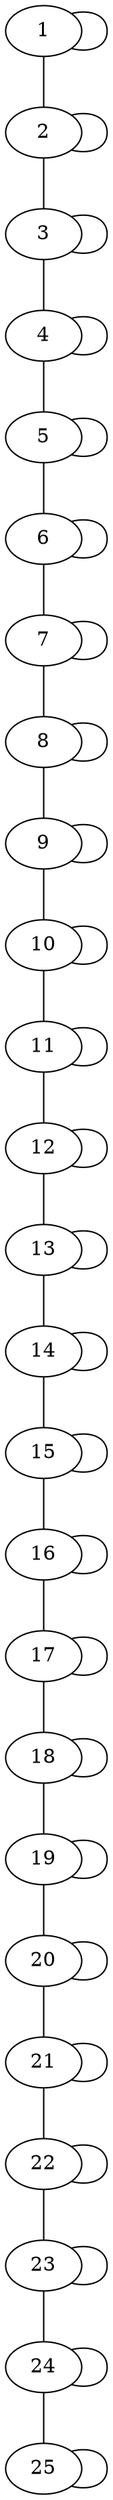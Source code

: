 graph  {
1 [host_bandwidth_down="10 Mbit", host_bandwidth_up="10 Mbit"];
2 [host_bandwidth_down="10 Mbit", host_bandwidth_up="10 Mbit"];
3 [host_bandwidth_down="10 Mbit", host_bandwidth_up="10 Mbit"];
4 [host_bandwidth_down="10 Mbit", host_bandwidth_up="10 Mbit"];
5 [host_bandwidth_down="10 Mbit", host_bandwidth_up="10 Mbit"];
6 [host_bandwidth_down="10 Mbit", host_bandwidth_up="10 Mbit"];
7 [host_bandwidth_down="10 Mbit", host_bandwidth_up="10 Mbit"];
8 [host_bandwidth_down="10 Mbit", host_bandwidth_up="10 Mbit"];
9 [host_bandwidth_down="10 Mbit", host_bandwidth_up="10 Mbit"];
10 [host_bandwidth_down="10 Mbit", host_bandwidth_up="10 Mbit"];
11 [host_bandwidth_down="10 Mbit", host_bandwidth_up="10 Mbit"];
12 [host_bandwidth_down="10 Mbit", host_bandwidth_up="10 Mbit"];
13 [host_bandwidth_down="10 Mbit", host_bandwidth_up="10 Mbit"];
14 [host_bandwidth_down="10 Mbit", host_bandwidth_up="10 Mbit"];
15 [host_bandwidth_down="10 Mbit", host_bandwidth_up="10 Mbit"];
16 [host_bandwidth_down="10 Mbit", host_bandwidth_up="10 Mbit"];
17 [host_bandwidth_down="10 Mbit", host_bandwidth_up="10 Mbit"];
18 [host_bandwidth_down="10 Mbit", host_bandwidth_up="10 Mbit"];
19 [host_bandwidth_down="10 Mbit", host_bandwidth_up="10 Mbit"];
20 [host_bandwidth_down="10 Mbit", host_bandwidth_up="10 Mbit"];
21 [host_bandwidth_down="10 Mbit", host_bandwidth_up="10 Mbit"];
22 [host_bandwidth_down="10 Mbit", host_bandwidth_up="10 Mbit"];
23 [host_bandwidth_down="10 Mbit", host_bandwidth_up="10 Mbit"];
24 [host_bandwidth_down="10 Mbit", host_bandwidth_up="10 Mbit"];
25 [host_bandwidth_down="10 Mbit", host_bandwidth_up="10 Mbit"];
1 -- 1  [latency="10 ms", packet_loss="0.0", weight=0];
1 -- 2  [latency="10 ms", packet_loss="0.0", weight=1];
2 -- 2  [latency="10 ms", packet_loss="0.0", weight=0];
2 -- 3  [latency="10 ms", packet_loss="0.0", weight=1];
3 -- 3  [latency="10 ms", packet_loss="0.0", weight=0];
3 -- 4  [latency="10 ms", packet_loss="0.0", weight=1];
4 -- 4  [latency="10 ms", packet_loss="0.0", weight=0];
4 -- 5  [latency="10 ms", packet_loss="0.0", weight=1];
5 -- 5  [latency="10 ms", packet_loss="0.0", weight=0];
5 -- 6  [latency="10 ms", packet_loss="0.0", weight=1];
6 -- 6  [latency="10 ms", packet_loss="0.0", weight=0];
6 -- 7  [latency="10 ms", packet_loss="0.0", weight=1];
7 -- 7  [latency="10 ms", packet_loss="0.0", weight=0];
7 -- 8  [latency="10 ms", packet_loss="0.0", weight=1];
8 -- 8  [latency="10 ms", packet_loss="0.0", weight=0];
8 -- 9  [latency="10 ms", packet_loss="0.0", weight=1];
9 -- 9  [latency="10 ms", packet_loss="0.0", weight=0];
9 -- 10  [latency="10 ms", packet_loss="0.0", weight=1];
10 -- 10  [latency="10 ms", packet_loss="0.0", weight=0];
10 -- 11  [latency="10 ms", packet_loss="0.0", weight=1];
11 -- 11  [latency="10 ms", packet_loss="0.0", weight=0];
11 -- 12  [latency="10 ms", packet_loss="0.0", weight=1];
12 -- 12  [latency="10 ms", packet_loss="0.0", weight=0];
12 -- 13  [latency="10 ms", packet_loss="0.0", weight=1];
13 -- 13  [latency="10 ms", packet_loss="0.0", weight=0];
13 -- 14  [latency="10 ms", packet_loss="0.0", weight=1];
14 -- 14  [latency="10 ms", packet_loss="0.0", weight=0];
14 -- 15  [latency="10 ms", packet_loss="0.0", weight=1];
15 -- 15  [latency="10 ms", packet_loss="0.0", weight=0];
15 -- 16  [latency="10 ms", packet_loss="0.0", weight=1];
16 -- 16  [latency="10 ms", packet_loss="0.0", weight=0];
16 -- 17  [latency="10 ms", packet_loss="0.0", weight=1];
17 -- 17  [latency="10 ms", packet_loss="0.0", weight=0];
17 -- 18  [latency="10 ms", packet_loss="0.0", weight=1];
18 -- 18  [latency="10 ms", packet_loss="0.0", weight=0];
18 -- 19  [latency="10 ms", packet_loss="0.0", weight=1];
19 -- 19  [latency="10 ms", packet_loss="0.0", weight=0];
19 -- 20  [latency="10 ms", packet_loss="0.0", weight=1];
20 -- 20  [latency="10 ms", packet_loss="0.0", weight=0];
20 -- 21  [latency="10 ms", packet_loss="0.0", weight=1];
21 -- 21  [latency="10 ms", packet_loss="0.0", weight=0];
21 -- 22  [latency="10 ms", packet_loss="0.0", weight=1];
22 -- 22  [latency="10 ms", packet_loss="0.0", weight=0];
22 -- 23  [latency="10 ms", packet_loss="0.0", weight=1];
23 -- 23  [latency="10 ms", packet_loss="0.0", weight=0];
23 -- 24  [latency="10 ms", packet_loss="0.0", weight=1];
24 -- 24  [latency="10 ms", packet_loss="0.0", weight=0];
24 -- 25  [latency="10 ms", packet_loss="0.0", weight=1];
25 -- 25  [latency="10 ms", packet_loss="0.0", weight=0];
}
